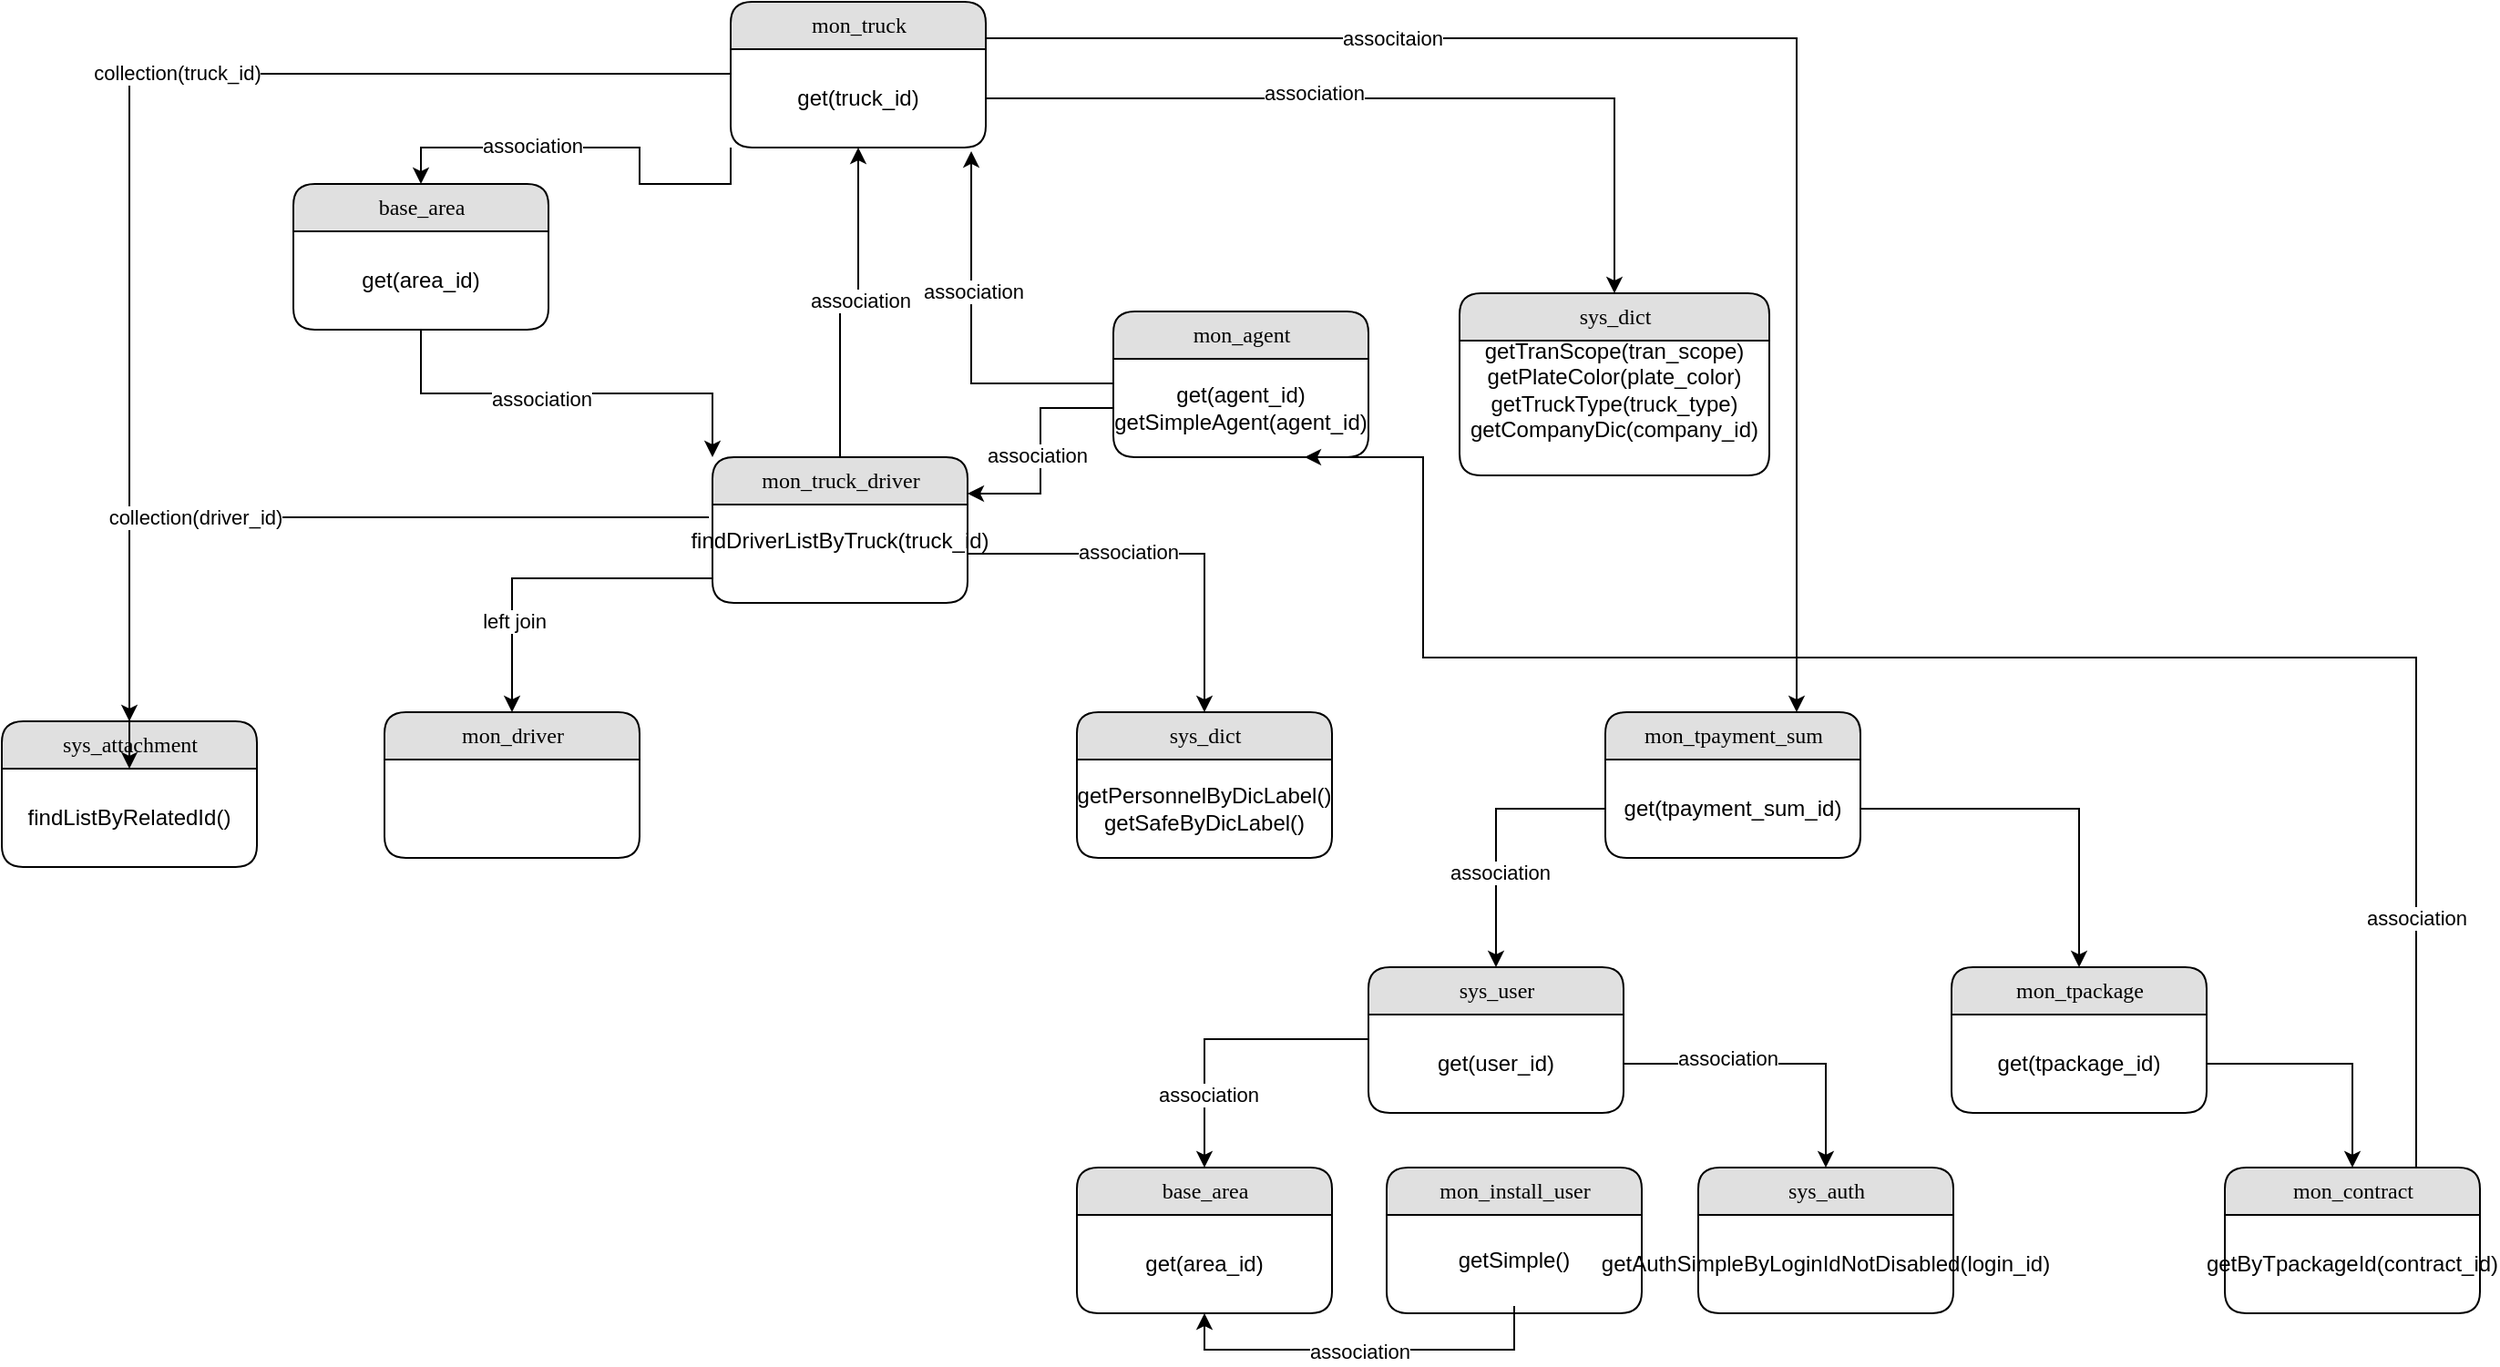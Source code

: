 <mxfile version="23.0.2" type="github">
  <diagram name="Page-1" id="b520641d-4fe3-3701-9064-5fc419738815">
    <mxGraphModel dx="1434" dy="746" grid="1" gridSize="10" guides="1" tooltips="1" connect="1" arrows="1" fold="1" page="1" pageScale="1" pageWidth="1100" pageHeight="850" background="none" math="0" shadow="0">
      <root>
        <mxCell id="0" />
        <mxCell id="1" parent="0" />
        <mxCell id="8MBp1-SmucgDKLfqR2da-100" style="edgeStyle=orthogonalEdgeStyle;rounded=0;orthogonalLoop=1;jettySize=auto;html=1;exitX=1;exitY=0.25;exitDx=0;exitDy=0;entryX=0.75;entryY=0;entryDx=0;entryDy=0;" edge="1" parent="1" source="21ea969265ad0168-6" target="8MBp1-SmucgDKLfqR2da-69">
          <mxGeometry relative="1" as="geometry" />
        </mxCell>
        <mxCell id="8MBp1-SmucgDKLfqR2da-101" value="associtaion" style="edgeLabel;html=1;align=center;verticalAlign=middle;resizable=0;points=[];" vertex="1" connectable="0" parent="8MBp1-SmucgDKLfqR2da-100">
          <mxGeometry x="-0.453" relative="1" as="geometry">
            <mxPoint as="offset" />
          </mxGeometry>
        </mxCell>
        <mxCell id="21ea969265ad0168-6" value="mon_truck" style="swimlane;html=1;fontStyle=0;childLayout=stackLayout;horizontal=1;startSize=26;fillColor=#e0e0e0;horizontalStack=0;resizeParent=1;resizeLast=0;collapsible=1;marginBottom=0;swimlaneFillColor=#ffffff;align=center;rounded=1;shadow=0;comic=0;labelBackgroundColor=none;strokeWidth=1;fontFamily=Verdana;fontSize=12" parent="1" vertex="1">
          <mxGeometry x="420" y="30" width="140" height="80" as="geometry" />
        </mxCell>
        <mxCell id="8MBp1-SmucgDKLfqR2da-1" value="get(truck_id)" style="text;strokeColor=none;align=center;fillColor=none;html=1;verticalAlign=middle;whiteSpace=wrap;rounded=0;" vertex="1" parent="21ea969265ad0168-6">
          <mxGeometry y="26" width="140" height="54" as="geometry" />
        </mxCell>
        <mxCell id="8MBp1-SmucgDKLfqR2da-2" value="sys_attachment" style="swimlane;html=1;fontStyle=0;childLayout=stackLayout;horizontal=1;startSize=26;fillColor=#e0e0e0;horizontalStack=0;resizeParent=1;resizeLast=0;collapsible=1;marginBottom=0;swimlaneFillColor=#ffffff;align=center;rounded=1;shadow=0;comic=0;labelBackgroundColor=none;strokeWidth=1;fontFamily=Verdana;fontSize=12" vertex="1" parent="1">
          <mxGeometry x="20" y="425" width="140" height="80" as="geometry" />
        </mxCell>
        <mxCell id="8MBp1-SmucgDKLfqR2da-3" value="findListByRelatedId(&lt;span style=&quot;background-color: initial;&quot;&gt;)&lt;/span&gt;" style="text;strokeColor=none;align=center;fillColor=none;html=1;verticalAlign=middle;whiteSpace=wrap;rounded=0;" vertex="1" parent="8MBp1-SmucgDKLfqR2da-2">
          <mxGeometry y="26" width="140" height="54" as="geometry" />
        </mxCell>
        <mxCell id="8MBp1-SmucgDKLfqR2da-4" value="mon_truck_driver" style="swimlane;html=1;fontStyle=0;childLayout=stackLayout;horizontal=1;startSize=26;fillColor=#e0e0e0;horizontalStack=0;resizeParent=1;resizeLast=0;collapsible=1;marginBottom=0;swimlaneFillColor=#ffffff;align=center;rounded=1;shadow=0;comic=0;labelBackgroundColor=none;strokeWidth=1;fontFamily=Verdana;fontSize=12" vertex="1" parent="1">
          <mxGeometry x="410" y="280" width="140" height="80" as="geometry" />
        </mxCell>
        <mxCell id="8MBp1-SmucgDKLfqR2da-5" value="findDriverListByTruck(truck_id&lt;span style=&quot;background-color: initial;&quot;&gt;)&lt;br&gt;&lt;br&gt;&lt;/span&gt;" style="text;strokeColor=none;align=center;fillColor=none;html=1;verticalAlign=middle;whiteSpace=wrap;rounded=0;" vertex="1" parent="8MBp1-SmucgDKLfqR2da-4">
          <mxGeometry y="26" width="140" height="54" as="geometry" />
        </mxCell>
        <mxCell id="8MBp1-SmucgDKLfqR2da-10" value="mon_driver" style="swimlane;html=1;fontStyle=0;childLayout=stackLayout;horizontal=1;startSize=26;fillColor=#e0e0e0;horizontalStack=0;resizeParent=1;resizeLast=0;collapsible=1;marginBottom=0;swimlaneFillColor=#ffffff;align=center;rounded=1;shadow=0;comic=0;labelBackgroundColor=none;strokeWidth=1;fontFamily=Verdana;fontSize=12" vertex="1" parent="1">
          <mxGeometry x="230" y="420" width="140" height="80" as="geometry" />
        </mxCell>
        <mxCell id="8MBp1-SmucgDKLfqR2da-11" value="&lt;span style=&quot;background-color: initial;&quot;&gt;&lt;br&gt;&lt;/span&gt;" style="text;strokeColor=none;align=center;fillColor=none;html=1;verticalAlign=middle;whiteSpace=wrap;rounded=0;" vertex="1" parent="8MBp1-SmucgDKLfqR2da-10">
          <mxGeometry y="26" width="140" height="54" as="geometry" />
        </mxCell>
        <mxCell id="8MBp1-SmucgDKLfqR2da-19" style="edgeStyle=orthogonalEdgeStyle;rounded=0;orthogonalLoop=1;jettySize=auto;html=1;exitX=0;exitY=0.25;exitDx=0;exitDy=0;entryX=0.5;entryY=0;entryDx=0;entryDy=0;" edge="1" parent="1" source="8MBp1-SmucgDKLfqR2da-1" target="8MBp1-SmucgDKLfqR2da-2">
          <mxGeometry relative="1" as="geometry" />
        </mxCell>
        <mxCell id="8MBp1-SmucgDKLfqR2da-21" value="collection(truck_id)" style="edgeLabel;html=1;align=center;verticalAlign=middle;resizable=0;points=[];" vertex="1" connectable="0" parent="8MBp1-SmucgDKLfqR2da-19">
          <mxGeometry x="-0.113" y="-1" relative="1" as="geometry">
            <mxPoint as="offset" />
          </mxGeometry>
        </mxCell>
        <mxCell id="8MBp1-SmucgDKLfqR2da-22" style="edgeStyle=orthogonalEdgeStyle;rounded=0;orthogonalLoop=1;jettySize=auto;html=1;exitX=-0.014;exitY=0.13;exitDx=0;exitDy=0;exitPerimeter=0;" edge="1" parent="1" source="8MBp1-SmucgDKLfqR2da-5" target="8MBp1-SmucgDKLfqR2da-3">
          <mxGeometry relative="1" as="geometry" />
        </mxCell>
        <mxCell id="8MBp1-SmucgDKLfqR2da-23" value="collection(driver_id)" style="edgeLabel;html=1;align=center;verticalAlign=middle;resizable=0;points=[];" vertex="1" connectable="0" parent="8MBp1-SmucgDKLfqR2da-22">
          <mxGeometry x="0.327" y="-1" relative="1" as="geometry">
            <mxPoint x="20" y="1" as="offset" />
          </mxGeometry>
        </mxCell>
        <mxCell id="8MBp1-SmucgDKLfqR2da-34" style="edgeStyle=orthogonalEdgeStyle;rounded=0;orthogonalLoop=1;jettySize=auto;html=1;exitX=0.5;exitY=0;exitDx=0;exitDy=0;entryX=0.5;entryY=1;entryDx=0;entryDy=0;" edge="1" parent="1" source="8MBp1-SmucgDKLfqR2da-4" target="8MBp1-SmucgDKLfqR2da-1">
          <mxGeometry relative="1" as="geometry" />
        </mxCell>
        <mxCell id="8MBp1-SmucgDKLfqR2da-35" value="association" style="edgeLabel;html=1;align=center;verticalAlign=middle;resizable=0;points=[];" vertex="1" connectable="0" parent="8MBp1-SmucgDKLfqR2da-34">
          <mxGeometry x="0.068" y="-1" relative="1" as="geometry">
            <mxPoint as="offset" />
          </mxGeometry>
        </mxCell>
        <mxCell id="8MBp1-SmucgDKLfqR2da-36" value="sys_dict" style="swimlane;html=1;fontStyle=0;childLayout=stackLayout;horizontal=1;startSize=26;fillColor=#e0e0e0;horizontalStack=0;resizeParent=1;resizeLast=0;collapsible=1;marginBottom=0;swimlaneFillColor=#ffffff;align=center;rounded=1;shadow=0;comic=0;labelBackgroundColor=none;strokeWidth=1;fontFamily=Verdana;fontSize=12" vertex="1" parent="1">
          <mxGeometry x="610" y="420" width="140" height="80" as="geometry" />
        </mxCell>
        <mxCell id="8MBp1-SmucgDKLfqR2da-37" value="&lt;span style=&quot;background-color: initial;&quot;&gt;getPersonnelByDicLabel()&lt;br&gt;getSafeByDicLabel()&lt;br&gt;&lt;/span&gt;" style="text;strokeColor=none;align=center;fillColor=none;html=1;verticalAlign=middle;whiteSpace=wrap;rounded=0;" vertex="1" parent="8MBp1-SmucgDKLfqR2da-36">
          <mxGeometry y="26" width="140" height="54" as="geometry" />
        </mxCell>
        <mxCell id="8MBp1-SmucgDKLfqR2da-45" style="edgeStyle=orthogonalEdgeStyle;rounded=0;orthogonalLoop=1;jettySize=auto;html=1;exitX=1;exitY=0.5;exitDx=0;exitDy=0;entryX=0.5;entryY=0;entryDx=0;entryDy=0;" edge="1" parent="1" source="8MBp1-SmucgDKLfqR2da-5" target="8MBp1-SmucgDKLfqR2da-36">
          <mxGeometry relative="1" as="geometry" />
        </mxCell>
        <mxCell id="8MBp1-SmucgDKLfqR2da-46" value="association" style="edgeLabel;html=1;align=center;verticalAlign=middle;resizable=0;points=[];" vertex="1" connectable="0" parent="8MBp1-SmucgDKLfqR2da-45">
          <mxGeometry x="-0.194" y="1" relative="1" as="geometry">
            <mxPoint as="offset" />
          </mxGeometry>
        </mxCell>
        <mxCell id="8MBp1-SmucgDKLfqR2da-47" value="sys_dict" style="swimlane;html=1;fontStyle=0;childLayout=stackLayout;horizontal=1;startSize=26;fillColor=#e0e0e0;horizontalStack=0;resizeParent=1;resizeLast=0;collapsible=1;marginBottom=0;swimlaneFillColor=#ffffff;align=center;rounded=1;shadow=0;comic=0;labelBackgroundColor=none;strokeWidth=1;fontFamily=Verdana;fontSize=12" vertex="1" parent="1">
          <mxGeometry x="820" y="190" width="170" height="100" as="geometry" />
        </mxCell>
        <mxCell id="8MBp1-SmucgDKLfqR2da-48" value="&lt;span style=&quot;background-color: initial;&quot;&gt;getTranScope(tran_scope)&lt;br&gt;&lt;div&gt;getPlateColor(plate_color)&lt;/div&gt;&lt;div&gt;getTruckType(truck_type)&lt;/div&gt;&lt;div&gt;getCompanyDic(company_id)&lt;/div&gt;&lt;/span&gt;" style="text;strokeColor=none;align=center;fillColor=none;html=1;verticalAlign=middle;whiteSpace=wrap;rounded=0;" vertex="1" parent="8MBp1-SmucgDKLfqR2da-47">
          <mxGeometry y="26" width="170" height="54" as="geometry" />
        </mxCell>
        <mxCell id="8MBp1-SmucgDKLfqR2da-49" style="edgeStyle=orthogonalEdgeStyle;rounded=0;orthogonalLoop=1;jettySize=auto;html=1;exitX=1;exitY=0.5;exitDx=0;exitDy=0;entryX=0.5;entryY=0;entryDx=0;entryDy=0;" edge="1" parent="1" source="8MBp1-SmucgDKLfqR2da-1" target="8MBp1-SmucgDKLfqR2da-47">
          <mxGeometry relative="1" as="geometry" />
        </mxCell>
        <mxCell id="8MBp1-SmucgDKLfqR2da-50" value="association" style="edgeLabel;html=1;align=center;verticalAlign=middle;resizable=0;points=[];" vertex="1" connectable="0" parent="8MBp1-SmucgDKLfqR2da-49">
          <mxGeometry x="-0.205" y="3" relative="1" as="geometry">
            <mxPoint as="offset" />
          </mxGeometry>
        </mxCell>
        <mxCell id="8MBp1-SmucgDKLfqR2da-55" value="mon_agent" style="swimlane;html=1;fontStyle=0;childLayout=stackLayout;horizontal=1;startSize=26;fillColor=#e0e0e0;horizontalStack=0;resizeParent=1;resizeLast=0;collapsible=1;marginBottom=0;swimlaneFillColor=#ffffff;align=center;rounded=1;shadow=0;comic=0;labelBackgroundColor=none;strokeWidth=1;fontFamily=Verdana;fontSize=12" vertex="1" parent="1">
          <mxGeometry x="630" y="200" width="140" height="80" as="geometry" />
        </mxCell>
        <mxCell id="8MBp1-SmucgDKLfqR2da-56" value="&lt;span style=&quot;background-color: initial;&quot;&gt;get(agent_id)&lt;br&gt;getSimpleAgent(agent_id)&lt;br&gt;&lt;/span&gt;" style="text;strokeColor=none;align=center;fillColor=none;html=1;verticalAlign=middle;whiteSpace=wrap;rounded=0;" vertex="1" parent="8MBp1-SmucgDKLfqR2da-55">
          <mxGeometry y="26" width="140" height="54" as="geometry" />
        </mxCell>
        <mxCell id="8MBp1-SmucgDKLfqR2da-57" style="edgeStyle=orthogonalEdgeStyle;rounded=0;orthogonalLoop=1;jettySize=auto;html=1;exitX=0;exitY=0.25;exitDx=0;exitDy=0;entryX=0.943;entryY=1.037;entryDx=0;entryDy=0;entryPerimeter=0;" edge="1" parent="1" source="8MBp1-SmucgDKLfqR2da-56" target="8MBp1-SmucgDKLfqR2da-1">
          <mxGeometry relative="1" as="geometry" />
        </mxCell>
        <mxCell id="8MBp1-SmucgDKLfqR2da-59" value="association" style="edgeLabel;html=1;align=center;verticalAlign=middle;resizable=0;points=[];" vertex="1" connectable="0" parent="8MBp1-SmucgDKLfqR2da-57">
          <mxGeometry x="0.251" y="-1" relative="1" as="geometry">
            <mxPoint as="offset" />
          </mxGeometry>
        </mxCell>
        <mxCell id="8MBp1-SmucgDKLfqR2da-58" style="edgeStyle=orthogonalEdgeStyle;rounded=0;orthogonalLoop=1;jettySize=auto;html=1;exitX=0;exitY=0.5;exitDx=0;exitDy=0;entryX=1;entryY=0.25;entryDx=0;entryDy=0;" edge="1" parent="1" source="8MBp1-SmucgDKLfqR2da-56" target="8MBp1-SmucgDKLfqR2da-4">
          <mxGeometry relative="1" as="geometry" />
        </mxCell>
        <mxCell id="8MBp1-SmucgDKLfqR2da-60" value="association" style="edgeLabel;html=1;align=center;verticalAlign=middle;resizable=0;points=[];" vertex="1" connectable="0" parent="8MBp1-SmucgDKLfqR2da-58">
          <mxGeometry x="0.039" y="-2" relative="1" as="geometry">
            <mxPoint as="offset" />
          </mxGeometry>
        </mxCell>
        <mxCell id="8MBp1-SmucgDKLfqR2da-61" value="base_area" style="swimlane;html=1;fontStyle=0;childLayout=stackLayout;horizontal=1;startSize=26;fillColor=#e0e0e0;horizontalStack=0;resizeParent=1;resizeLast=0;collapsible=1;marginBottom=0;swimlaneFillColor=#ffffff;align=center;rounded=1;shadow=0;comic=0;labelBackgroundColor=none;strokeWidth=1;fontFamily=Verdana;fontSize=12" vertex="1" parent="1">
          <mxGeometry x="180" y="130" width="140" height="80" as="geometry" />
        </mxCell>
        <mxCell id="8MBp1-SmucgDKLfqR2da-62" value="&lt;span style=&quot;background-color: initial;&quot;&gt;get(area_id)&lt;br&gt;&lt;/span&gt;" style="text;strokeColor=none;align=center;fillColor=none;html=1;verticalAlign=middle;whiteSpace=wrap;rounded=0;" vertex="1" parent="8MBp1-SmucgDKLfqR2da-61">
          <mxGeometry y="26" width="140" height="54" as="geometry" />
        </mxCell>
        <mxCell id="8MBp1-SmucgDKLfqR2da-63" style="edgeStyle=orthogonalEdgeStyle;rounded=0;orthogonalLoop=1;jettySize=auto;html=1;exitX=0;exitY=0.75;exitDx=0;exitDy=0;entryX=0.5;entryY=0;entryDx=0;entryDy=0;" edge="1" parent="1" source="8MBp1-SmucgDKLfqR2da-5" target="8MBp1-SmucgDKLfqR2da-10">
          <mxGeometry relative="1" as="geometry" />
        </mxCell>
        <mxCell id="8MBp1-SmucgDKLfqR2da-64" value="left join" style="edgeLabel;html=1;align=center;verticalAlign=middle;resizable=0;points=[];" vertex="1" connectable="0" parent="8MBp1-SmucgDKLfqR2da-63">
          <mxGeometry x="0.444" y="1" relative="1" as="geometry">
            <mxPoint y="1" as="offset" />
          </mxGeometry>
        </mxCell>
        <mxCell id="8MBp1-SmucgDKLfqR2da-65" style="edgeStyle=orthogonalEdgeStyle;rounded=0;orthogonalLoop=1;jettySize=auto;html=1;exitX=0.5;exitY=1;exitDx=0;exitDy=0;entryX=0;entryY=0;entryDx=0;entryDy=0;" edge="1" parent="1" source="8MBp1-SmucgDKLfqR2da-62" target="8MBp1-SmucgDKLfqR2da-4">
          <mxGeometry relative="1" as="geometry" />
        </mxCell>
        <mxCell id="8MBp1-SmucgDKLfqR2da-68" value="association" style="edgeLabel;html=1;align=center;verticalAlign=middle;resizable=0;points=[];" vertex="1" connectable="0" parent="8MBp1-SmucgDKLfqR2da-65">
          <mxGeometry x="-0.122" y="-3" relative="1" as="geometry">
            <mxPoint as="offset" />
          </mxGeometry>
        </mxCell>
        <mxCell id="8MBp1-SmucgDKLfqR2da-66" style="edgeStyle=orthogonalEdgeStyle;rounded=0;orthogonalLoop=1;jettySize=auto;html=1;exitX=0;exitY=1;exitDx=0;exitDy=0;entryX=0.5;entryY=0;entryDx=0;entryDy=0;" edge="1" parent="1" source="8MBp1-SmucgDKLfqR2da-1" target="8MBp1-SmucgDKLfqR2da-61">
          <mxGeometry relative="1" as="geometry" />
        </mxCell>
        <mxCell id="8MBp1-SmucgDKLfqR2da-67" value="association" style="edgeLabel;html=1;align=center;verticalAlign=middle;resizable=0;points=[];" vertex="1" connectable="0" parent="8MBp1-SmucgDKLfqR2da-66">
          <mxGeometry x="0.296" y="-1" relative="1" as="geometry">
            <mxPoint as="offset" />
          </mxGeometry>
        </mxCell>
        <mxCell id="8MBp1-SmucgDKLfqR2da-69" value="mon_tpayment_sum" style="swimlane;html=1;fontStyle=0;childLayout=stackLayout;horizontal=1;startSize=26;fillColor=#e0e0e0;horizontalStack=0;resizeParent=1;resizeLast=0;collapsible=1;marginBottom=0;swimlaneFillColor=#ffffff;align=center;rounded=1;shadow=0;comic=0;labelBackgroundColor=none;strokeWidth=1;fontFamily=Verdana;fontSize=12" vertex="1" parent="1">
          <mxGeometry x="900" y="420" width="140" height="80" as="geometry" />
        </mxCell>
        <mxCell id="8MBp1-SmucgDKLfqR2da-70" value="&lt;span style=&quot;background-color: initial;&quot;&gt;get(tpayment_sum_id)&lt;br&gt;&lt;/span&gt;" style="text;strokeColor=none;align=center;fillColor=none;html=1;verticalAlign=middle;whiteSpace=wrap;rounded=0;" vertex="1" parent="8MBp1-SmucgDKLfqR2da-69">
          <mxGeometry y="26" width="140" height="54" as="geometry" />
        </mxCell>
        <mxCell id="8MBp1-SmucgDKLfqR2da-71" value="sys_user" style="swimlane;html=1;fontStyle=0;childLayout=stackLayout;horizontal=1;startSize=26;fillColor=#e0e0e0;horizontalStack=0;resizeParent=1;resizeLast=0;collapsible=1;marginBottom=0;swimlaneFillColor=#ffffff;align=center;rounded=1;shadow=0;comic=0;labelBackgroundColor=none;strokeWidth=1;fontFamily=Verdana;fontSize=12" vertex="1" parent="1">
          <mxGeometry x="770" y="560" width="140" height="80" as="geometry" />
        </mxCell>
        <mxCell id="8MBp1-SmucgDKLfqR2da-72" value="&lt;span style=&quot;background-color: initial;&quot;&gt;get(user_id)&lt;br&gt;&lt;/span&gt;" style="text;strokeColor=none;align=center;fillColor=none;html=1;verticalAlign=middle;whiteSpace=wrap;rounded=0;" vertex="1" parent="8MBp1-SmucgDKLfqR2da-71">
          <mxGeometry y="26" width="140" height="54" as="geometry" />
        </mxCell>
        <mxCell id="8MBp1-SmucgDKLfqR2da-73" value="base_area" style="swimlane;html=1;fontStyle=0;childLayout=stackLayout;horizontal=1;startSize=26;fillColor=#e0e0e0;horizontalStack=0;resizeParent=1;resizeLast=0;collapsible=1;marginBottom=0;swimlaneFillColor=#ffffff;align=center;rounded=1;shadow=0;comic=0;labelBackgroundColor=none;strokeWidth=1;fontFamily=Verdana;fontSize=12" vertex="1" parent="1">
          <mxGeometry x="610" y="670" width="140" height="80" as="geometry" />
        </mxCell>
        <mxCell id="8MBp1-SmucgDKLfqR2da-74" value="&lt;span style=&quot;background-color: initial;&quot;&gt;get(area_id)&lt;br&gt;&lt;/span&gt;" style="text;strokeColor=none;align=center;fillColor=none;html=1;verticalAlign=middle;whiteSpace=wrap;rounded=0;" vertex="1" parent="8MBp1-SmucgDKLfqR2da-73">
          <mxGeometry y="26" width="140" height="54" as="geometry" />
        </mxCell>
        <mxCell id="8MBp1-SmucgDKLfqR2da-75" value="mon_install_user" style="swimlane;html=1;fontStyle=0;childLayout=stackLayout;horizontal=1;startSize=26;fillColor=#e0e0e0;horizontalStack=0;resizeParent=1;resizeLast=0;collapsible=1;marginBottom=0;swimlaneFillColor=#ffffff;align=center;rounded=1;shadow=0;comic=0;labelBackgroundColor=none;strokeWidth=1;fontFamily=Verdana;fontSize=12" vertex="1" parent="1">
          <mxGeometry x="780" y="670" width="140" height="80" as="geometry" />
        </mxCell>
        <mxCell id="8MBp1-SmucgDKLfqR2da-76" value="&lt;span style=&quot;background-color: initial;&quot;&gt;getSimple()&lt;br&gt;&lt;/span&gt;" style="text;strokeColor=none;align=center;fillColor=none;html=1;verticalAlign=middle;whiteSpace=wrap;rounded=0;" vertex="1" parent="8MBp1-SmucgDKLfqR2da-75">
          <mxGeometry y="26" width="140" height="50" as="geometry" />
        </mxCell>
        <mxCell id="8MBp1-SmucgDKLfqR2da-78" style="edgeStyle=orthogonalEdgeStyle;rounded=0;orthogonalLoop=1;jettySize=auto;html=1;exitX=0.5;exitY=1;exitDx=0;exitDy=0;entryX=0.5;entryY=1;entryDx=0;entryDy=0;" edge="1" parent="1" source="8MBp1-SmucgDKLfqR2da-76" target="8MBp1-SmucgDKLfqR2da-74">
          <mxGeometry relative="1" as="geometry" />
        </mxCell>
        <mxCell id="8MBp1-SmucgDKLfqR2da-79" value="association" style="edgeLabel;html=1;align=center;verticalAlign=middle;resizable=0;points=[];" vertex="1" connectable="0" parent="8MBp1-SmucgDKLfqR2da-78">
          <mxGeometry x="0.019" y="1" relative="1" as="geometry">
            <mxPoint as="offset" />
          </mxGeometry>
        </mxCell>
        <mxCell id="8MBp1-SmucgDKLfqR2da-80" style="edgeStyle=orthogonalEdgeStyle;rounded=0;orthogonalLoop=1;jettySize=auto;html=1;exitX=0;exitY=0.25;exitDx=0;exitDy=0;entryX=0.5;entryY=0;entryDx=0;entryDy=0;" edge="1" parent="1" source="8MBp1-SmucgDKLfqR2da-72" target="8MBp1-SmucgDKLfqR2da-73">
          <mxGeometry relative="1" as="geometry" />
        </mxCell>
        <mxCell id="8MBp1-SmucgDKLfqR2da-81" value="association" style="edgeLabel;html=1;align=center;verticalAlign=middle;resizable=0;points=[];" vertex="1" connectable="0" parent="8MBp1-SmucgDKLfqR2da-80">
          <mxGeometry x="0.502" y="2" relative="1" as="geometry">
            <mxPoint as="offset" />
          </mxGeometry>
        </mxCell>
        <mxCell id="8MBp1-SmucgDKLfqR2da-82" value="sys_auth" style="swimlane;html=1;fontStyle=0;childLayout=stackLayout;horizontal=1;startSize=26;fillColor=#e0e0e0;horizontalStack=0;resizeParent=1;resizeLast=0;collapsible=1;marginBottom=0;swimlaneFillColor=#ffffff;align=center;rounded=1;shadow=0;comic=0;labelBackgroundColor=none;strokeWidth=1;fontFamily=Verdana;fontSize=12" vertex="1" parent="1">
          <mxGeometry x="951" y="670" width="140" height="80" as="geometry" />
        </mxCell>
        <mxCell id="8MBp1-SmucgDKLfqR2da-83" value="&lt;span style=&quot;background-color: initial;&quot;&gt;getAuthSimpleByLoginIdNotDisabled(login_id)&lt;br&gt;&lt;/span&gt;" style="text;strokeColor=none;align=center;fillColor=none;html=1;verticalAlign=middle;whiteSpace=wrap;rounded=0;" vertex="1" parent="8MBp1-SmucgDKLfqR2da-82">
          <mxGeometry y="26" width="140" height="54" as="geometry" />
        </mxCell>
        <mxCell id="8MBp1-SmucgDKLfqR2da-86" style="edgeStyle=orthogonalEdgeStyle;rounded=0;orthogonalLoop=1;jettySize=auto;html=1;exitX=1;exitY=0.5;exitDx=0;exitDy=0;entryX=0.5;entryY=0;entryDx=0;entryDy=0;" edge="1" parent="1" source="8MBp1-SmucgDKLfqR2da-72" target="8MBp1-SmucgDKLfqR2da-82">
          <mxGeometry relative="1" as="geometry" />
        </mxCell>
        <mxCell id="8MBp1-SmucgDKLfqR2da-87" value="association" style="edgeLabel;html=1;align=center;verticalAlign=middle;resizable=0;points=[];" vertex="1" connectable="0" parent="8MBp1-SmucgDKLfqR2da-86">
          <mxGeometry x="-0.321" y="3" relative="1" as="geometry">
            <mxPoint as="offset" />
          </mxGeometry>
        </mxCell>
        <mxCell id="8MBp1-SmucgDKLfqR2da-88" style="edgeStyle=orthogonalEdgeStyle;rounded=0;orthogonalLoop=1;jettySize=auto;html=1;exitX=0;exitY=0.5;exitDx=0;exitDy=0;entryX=0.5;entryY=0;entryDx=0;entryDy=0;" edge="1" parent="1" source="8MBp1-SmucgDKLfqR2da-70" target="8MBp1-SmucgDKLfqR2da-71">
          <mxGeometry relative="1" as="geometry" />
        </mxCell>
        <mxCell id="8MBp1-SmucgDKLfqR2da-89" value="association" style="edgeLabel;html=1;align=center;verticalAlign=middle;resizable=0;points=[];" vertex="1" connectable="0" parent="8MBp1-SmucgDKLfqR2da-88">
          <mxGeometry x="0.292" y="2" relative="1" as="geometry">
            <mxPoint as="offset" />
          </mxGeometry>
        </mxCell>
        <mxCell id="8MBp1-SmucgDKLfqR2da-90" value="mon_tpackage" style="swimlane;html=1;fontStyle=0;childLayout=stackLayout;horizontal=1;startSize=26;fillColor=#e0e0e0;horizontalStack=0;resizeParent=1;resizeLast=0;collapsible=1;marginBottom=0;swimlaneFillColor=#ffffff;align=center;rounded=1;shadow=0;comic=0;labelBackgroundColor=none;strokeWidth=1;fontFamily=Verdana;fontSize=12" vertex="1" parent="1">
          <mxGeometry x="1090" y="560" width="140" height="80" as="geometry" />
        </mxCell>
        <mxCell id="8MBp1-SmucgDKLfqR2da-91" value="&lt;span style=&quot;background-color: initial;&quot;&gt;get(tpackage_id)&lt;br&gt;&lt;/span&gt;" style="text;strokeColor=none;align=center;fillColor=none;html=1;verticalAlign=middle;whiteSpace=wrap;rounded=0;" vertex="1" parent="8MBp1-SmucgDKLfqR2da-90">
          <mxGeometry y="26" width="140" height="54" as="geometry" />
        </mxCell>
        <mxCell id="8MBp1-SmucgDKLfqR2da-98" style="edgeStyle=orthogonalEdgeStyle;rounded=0;orthogonalLoop=1;jettySize=auto;html=1;exitX=0.75;exitY=0;exitDx=0;exitDy=0;entryX=0.75;entryY=1;entryDx=0;entryDy=0;" edge="1" parent="1" source="8MBp1-SmucgDKLfqR2da-92" target="8MBp1-SmucgDKLfqR2da-56">
          <mxGeometry relative="1" as="geometry">
            <Array as="points">
              <mxPoint x="1345" y="390" />
              <mxPoint x="800" y="390" />
              <mxPoint x="800" y="280" />
            </Array>
          </mxGeometry>
        </mxCell>
        <mxCell id="8MBp1-SmucgDKLfqR2da-99" value="association" style="edgeLabel;html=1;align=center;verticalAlign=middle;resizable=0;points=[];" vertex="1" connectable="0" parent="8MBp1-SmucgDKLfqR2da-98">
          <mxGeometry x="-0.726" relative="1" as="geometry">
            <mxPoint as="offset" />
          </mxGeometry>
        </mxCell>
        <mxCell id="8MBp1-SmucgDKLfqR2da-92" value="mon_contract" style="swimlane;html=1;fontStyle=0;childLayout=stackLayout;horizontal=1;startSize=26;fillColor=#e0e0e0;horizontalStack=0;resizeParent=1;resizeLast=0;collapsible=1;marginBottom=0;swimlaneFillColor=#ffffff;align=center;rounded=1;shadow=0;comic=0;labelBackgroundColor=none;strokeWidth=1;fontFamily=Verdana;fontSize=12" vertex="1" parent="1">
          <mxGeometry x="1240" y="670" width="140" height="80" as="geometry" />
        </mxCell>
        <mxCell id="8MBp1-SmucgDKLfqR2da-93" value="&lt;span style=&quot;background-color: initial;&quot;&gt;getByTpackageId(contract_id)&lt;br&gt;&lt;/span&gt;" style="text;strokeColor=none;align=center;fillColor=none;html=1;verticalAlign=middle;whiteSpace=wrap;rounded=0;" vertex="1" parent="8MBp1-SmucgDKLfqR2da-92">
          <mxGeometry y="26" width="140" height="54" as="geometry" />
        </mxCell>
        <mxCell id="8MBp1-SmucgDKLfqR2da-96" style="edgeStyle=orthogonalEdgeStyle;rounded=0;orthogonalLoop=1;jettySize=auto;html=1;exitX=1;exitY=0.5;exitDx=0;exitDy=0;" edge="1" parent="1" source="8MBp1-SmucgDKLfqR2da-70" target="8MBp1-SmucgDKLfqR2da-90">
          <mxGeometry relative="1" as="geometry" />
        </mxCell>
        <mxCell id="8MBp1-SmucgDKLfqR2da-97" style="edgeStyle=orthogonalEdgeStyle;rounded=0;orthogonalLoop=1;jettySize=auto;html=1;exitX=1;exitY=0.5;exitDx=0;exitDy=0;entryX=0.5;entryY=0;entryDx=0;entryDy=0;" edge="1" parent="1" source="8MBp1-SmucgDKLfqR2da-91" target="8MBp1-SmucgDKLfqR2da-92">
          <mxGeometry relative="1" as="geometry" />
        </mxCell>
      </root>
    </mxGraphModel>
  </diagram>
</mxfile>
